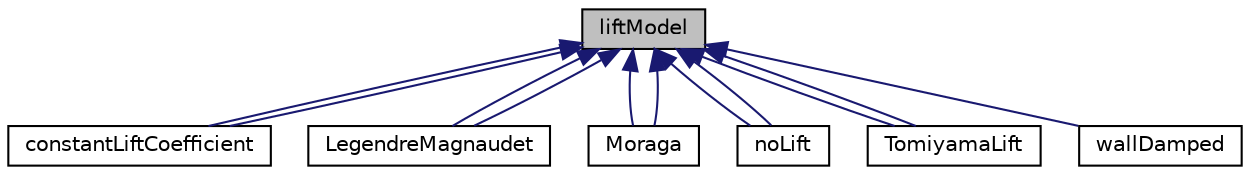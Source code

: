 digraph "liftModel"
{
  bgcolor="transparent";
  edge [fontname="Helvetica",fontsize="10",labelfontname="Helvetica",labelfontsize="10"];
  node [fontname="Helvetica",fontsize="10",shape=record];
  Node1 [label="liftModel",height=0.2,width=0.4,color="black", fillcolor="grey75", style="filled" fontcolor="black"];
  Node1 -> Node2 [dir="back",color="midnightblue",fontsize="10",style="solid",fontname="Helvetica"];
  Node2 [label="constantLiftCoefficient",height=0.2,width=0.4,color="black",URL="$classFoam_1_1liftModels_1_1constantLiftCoefficient.html",tooltip="Constant coefficient lift model. "];
  Node1 -> Node2 [dir="back",color="midnightblue",fontsize="10",style="solid",fontname="Helvetica"];
  Node1 -> Node3 [dir="back",color="midnightblue",fontsize="10",style="solid",fontname="Helvetica"];
  Node3 [label="LegendreMagnaudet",height=0.2,width=0.4,color="black",URL="$classFoam_1_1liftModels_1_1LegendreMagnaudet.html",tooltip="Lift model of Legendre and Magnaudet. "];
  Node1 -> Node3 [dir="back",color="midnightblue",fontsize="10",style="solid",fontname="Helvetica"];
  Node1 -> Node4 [dir="back",color="midnightblue",fontsize="10",style="solid",fontname="Helvetica"];
  Node4 [label="Moraga",height=0.2,width=0.4,color="black",URL="$classFoam_1_1liftModels_1_1Moraga.html",tooltip="Lift model of Moraga et al. "];
  Node1 -> Node4 [dir="back",color="midnightblue",fontsize="10",style="solid",fontname="Helvetica"];
  Node1 -> Node5 [dir="back",color="midnightblue",fontsize="10",style="solid",fontname="Helvetica"];
  Node5 [label="noLift",height=0.2,width=0.4,color="black",URL="$classFoam_1_1liftModels_1_1noLift.html"];
  Node1 -> Node5 [dir="back",color="midnightblue",fontsize="10",style="solid",fontname="Helvetica"];
  Node1 -> Node6 [dir="back",color="midnightblue",fontsize="10",style="solid",fontname="Helvetica"];
  Node6 [label="TomiyamaLift",height=0.2,width=0.4,color="black",URL="$classFoam_1_1liftModels_1_1TomiyamaLift.html",tooltip="Lift model of Tomiyama et al. "];
  Node1 -> Node6 [dir="back",color="midnightblue",fontsize="10",style="solid",fontname="Helvetica"];
  Node1 -> Node7 [dir="back",color="midnightblue",fontsize="10",style="solid",fontname="Helvetica"];
  Node7 [label="wallDamped",height=0.2,width=0.4,color="black",URL="$classFoam_1_1liftModels_1_1wallDamped.html"];
}
